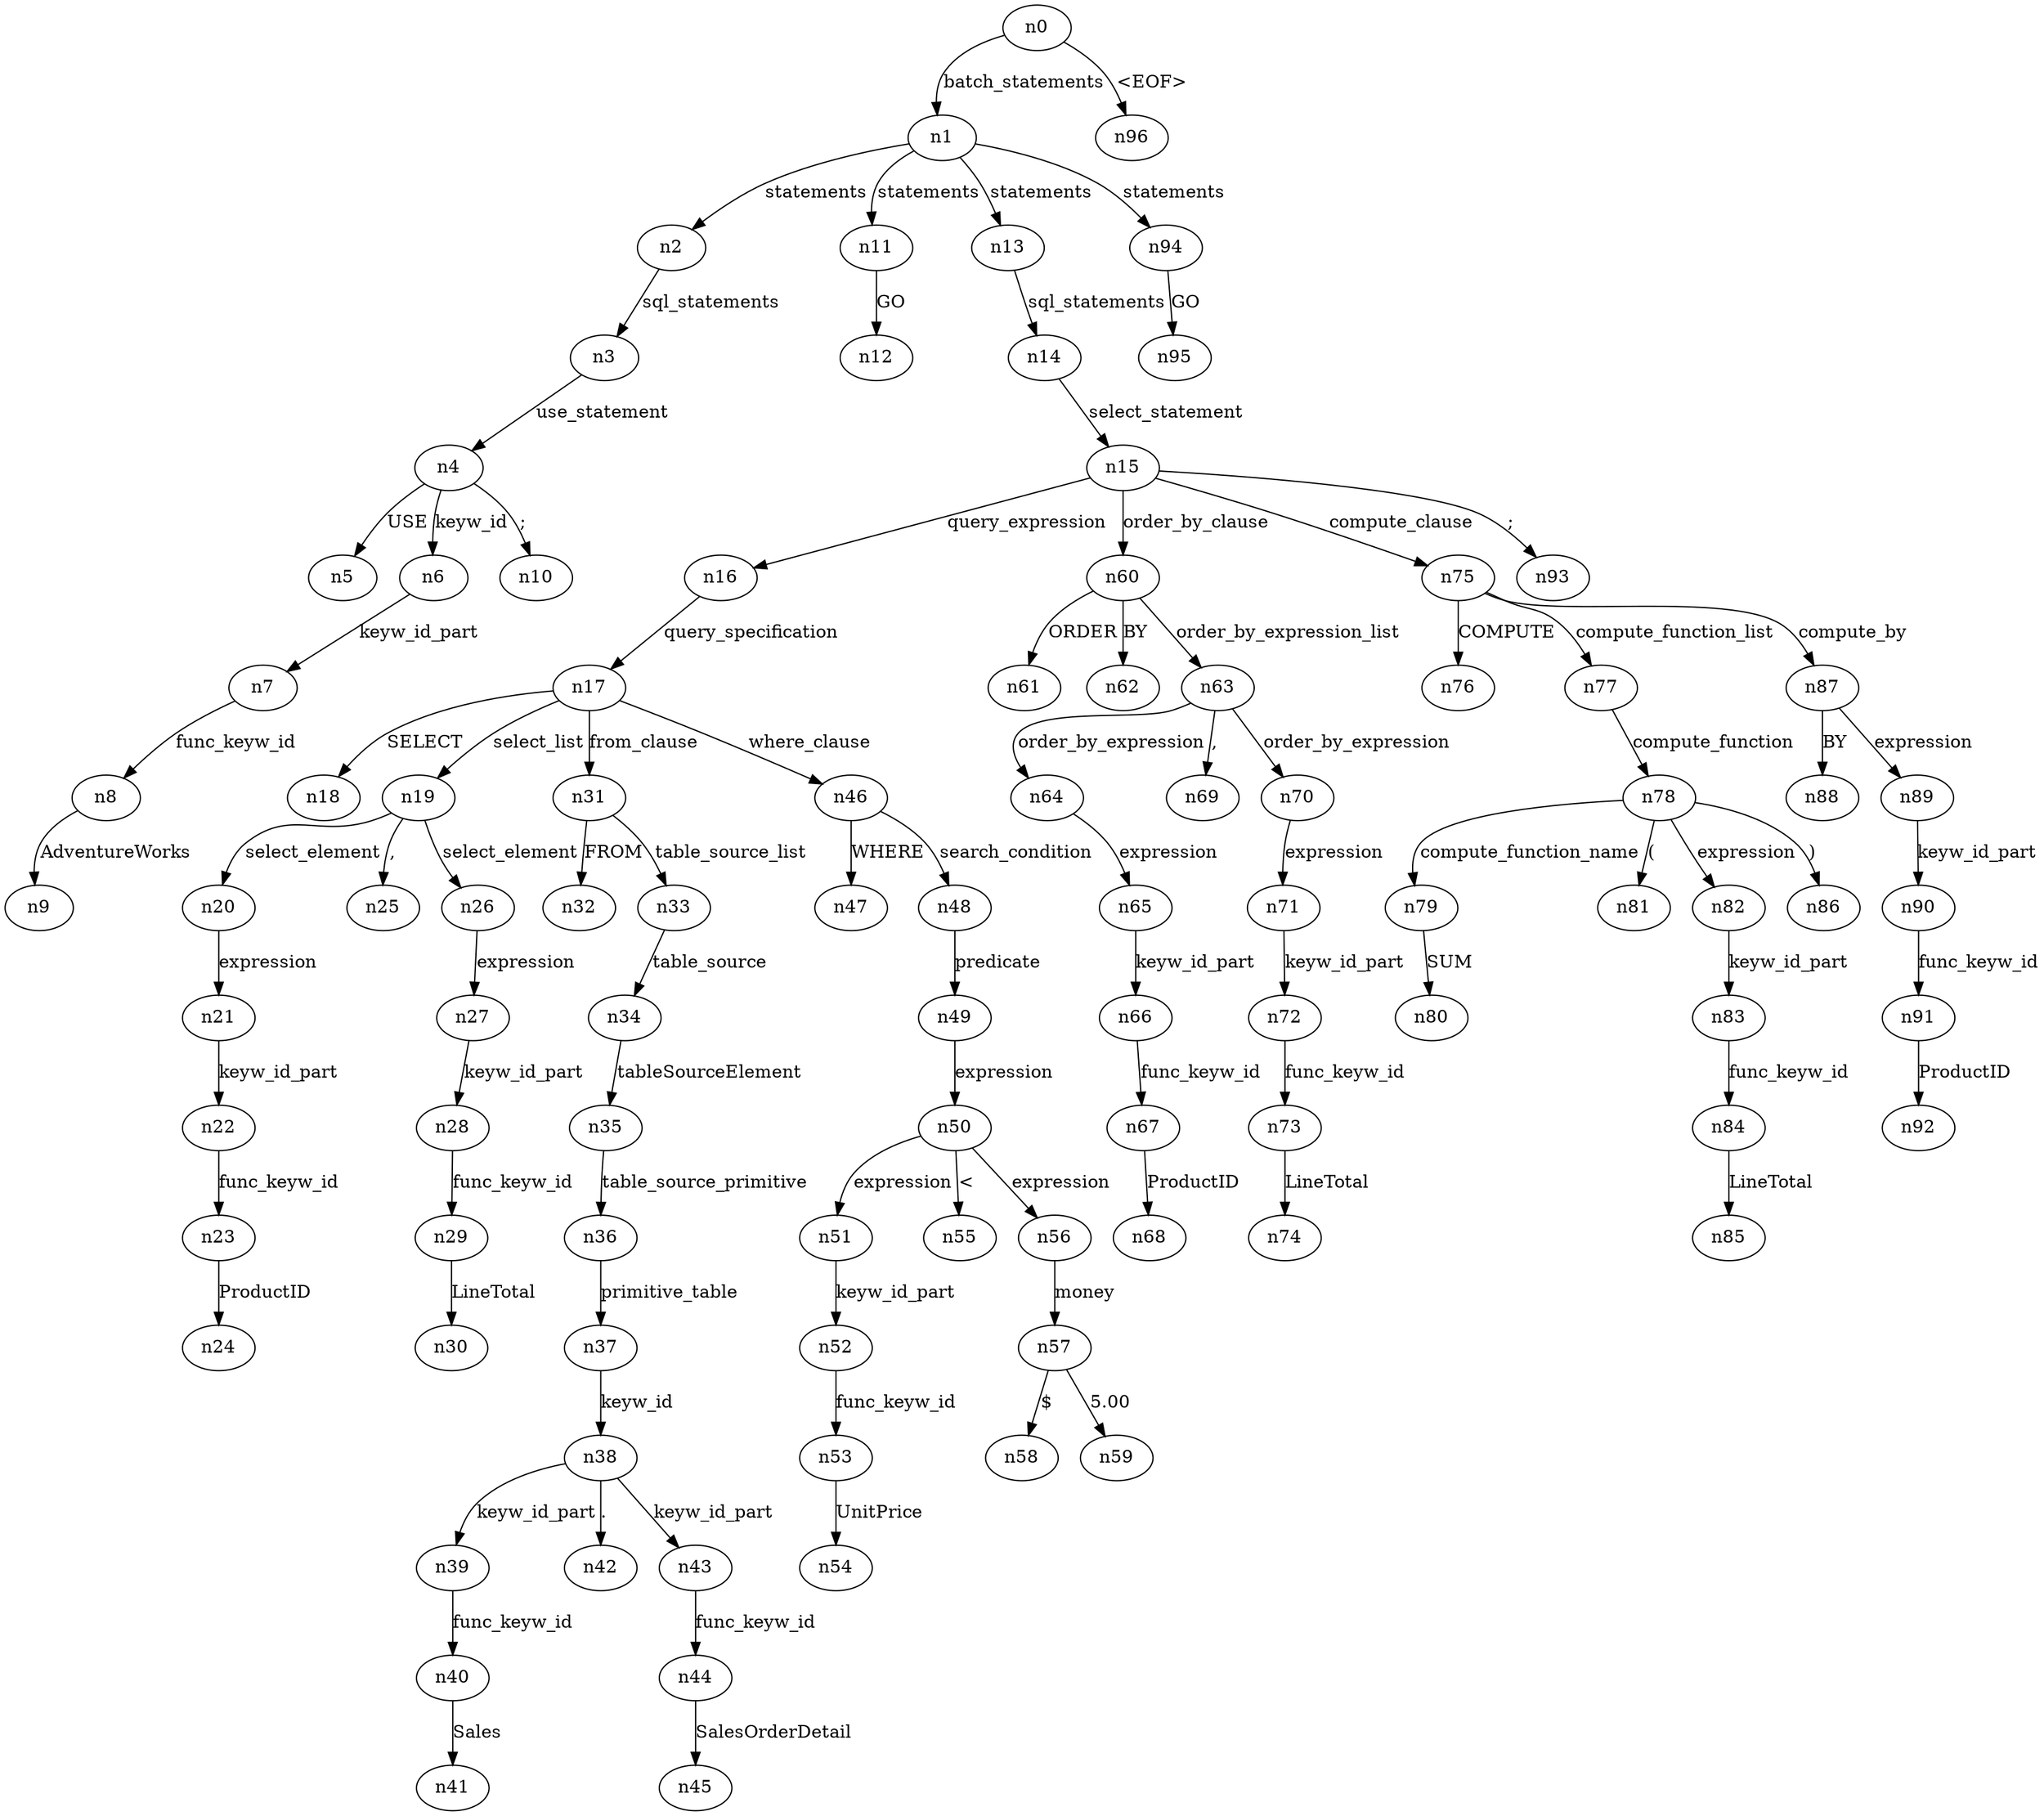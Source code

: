 digraph ParseTree {
  n0 -> n1 [label="batch_statements"];
  n1 -> n2 [label="statements"];
  n2 -> n3 [label="sql_statements"];
  n3 -> n4 [label="use_statement"];
  n4 -> n5 [label="USE"];
  n4 -> n6 [label="keyw_id"];
  n6 -> n7 [label="keyw_id_part"];
  n7 -> n8 [label="func_keyw_id"];
  n8 -> n9 [label="AdventureWorks"];
  n4 -> n10 [label=";"];
  n1 -> n11 [label="statements"];
  n11 -> n12 [label="GO"];
  n1 -> n13 [label="statements"];
  n13 -> n14 [label="sql_statements"];
  n14 -> n15 [label="select_statement"];
  n15 -> n16 [label="query_expression"];
  n16 -> n17 [label="query_specification"];
  n17 -> n18 [label="SELECT"];
  n17 -> n19 [label="select_list"];
  n19 -> n20 [label="select_element"];
  n20 -> n21 [label="expression"];
  n21 -> n22 [label="keyw_id_part"];
  n22 -> n23 [label="func_keyw_id"];
  n23 -> n24 [label="ProductID"];
  n19 -> n25 [label=","];
  n19 -> n26 [label="select_element"];
  n26 -> n27 [label="expression"];
  n27 -> n28 [label="keyw_id_part"];
  n28 -> n29 [label="func_keyw_id"];
  n29 -> n30 [label="LineTotal"];
  n17 -> n31 [label="from_clause"];
  n31 -> n32 [label="FROM"];
  n31 -> n33 [label="table_source_list"];
  n33 -> n34 [label="table_source"];
  n34 -> n35 [label="tableSourceElement"];
  n35 -> n36 [label="table_source_primitive"];
  n36 -> n37 [label="primitive_table"];
  n37 -> n38 [label="keyw_id"];
  n38 -> n39 [label="keyw_id_part"];
  n39 -> n40 [label="func_keyw_id"];
  n40 -> n41 [label="Sales"];
  n38 -> n42 [label="."];
  n38 -> n43 [label="keyw_id_part"];
  n43 -> n44 [label="func_keyw_id"];
  n44 -> n45 [label="SalesOrderDetail"];
  n17 -> n46 [label="where_clause"];
  n46 -> n47 [label="WHERE"];
  n46 -> n48 [label="search_condition"];
  n48 -> n49 [label="predicate"];
  n49 -> n50 [label="expression"];
  n50 -> n51 [label="expression"];
  n51 -> n52 [label="keyw_id_part"];
  n52 -> n53 [label="func_keyw_id"];
  n53 -> n54 [label="UnitPrice"];
  n50 -> n55 [label="<"];
  n50 -> n56 [label="expression"];
  n56 -> n57 [label="money"];
  n57 -> n58 [label="$"];
  n57 -> n59 [label="5.00"];
  n15 -> n60 [label="order_by_clause"];
  n60 -> n61 [label="ORDER"];
  n60 -> n62 [label="BY"];
  n60 -> n63 [label="order_by_expression_list"];
  n63 -> n64 [label="order_by_expression"];
  n64 -> n65 [label="expression"];
  n65 -> n66 [label="keyw_id_part"];
  n66 -> n67 [label="func_keyw_id"];
  n67 -> n68 [label="ProductID"];
  n63 -> n69 [label=","];
  n63 -> n70 [label="order_by_expression"];
  n70 -> n71 [label="expression"];
  n71 -> n72 [label="keyw_id_part"];
  n72 -> n73 [label="func_keyw_id"];
  n73 -> n74 [label="LineTotal"];
  n15 -> n75 [label="compute_clause"];
  n75 -> n76 [label="COMPUTE"];
  n75 -> n77 [label="compute_function_list"];
  n77 -> n78 [label="compute_function"];
  n78 -> n79 [label="compute_function_name"];
  n79 -> n80 [label="SUM"];
  n78 -> n81 [label="("];
  n78 -> n82 [label="expression"];
  n82 -> n83 [label="keyw_id_part"];
  n83 -> n84 [label="func_keyw_id"];
  n84 -> n85 [label="LineTotal"];
  n78 -> n86 [label=")"];
  n75 -> n87 [label="compute_by"];
  n87 -> n88 [label="BY"];
  n87 -> n89 [label="expression"];
  n89 -> n90 [label="keyw_id_part"];
  n90 -> n91 [label="func_keyw_id"];
  n91 -> n92 [label="ProductID"];
  n15 -> n93 [label=";"];
  n1 -> n94 [label="statements"];
  n94 -> n95 [label="GO"];
  n0 -> n96 [label="<EOF>"];
}